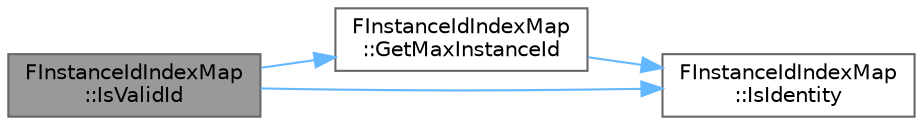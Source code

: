 digraph "FInstanceIdIndexMap::IsValidId"
{
 // INTERACTIVE_SVG=YES
 // LATEX_PDF_SIZE
  bgcolor="transparent";
  edge [fontname=Helvetica,fontsize=10,labelfontname=Helvetica,labelfontsize=10];
  node [fontname=Helvetica,fontsize=10,shape=box,height=0.2,width=0.4];
  rankdir="LR";
  Node1 [id="Node000001",label="FInstanceIdIndexMap\l::IsValidId",height=0.2,width=0.4,color="gray40", fillcolor="grey60", style="filled", fontcolor="black",tooltip="Returns true if InstanceId is in the mapped range AND ."];
  Node1 -> Node2 [id="edge1_Node000001_Node000002",color="steelblue1",style="solid",tooltip=" "];
  Node2 [id="Node000002",label="FInstanceIdIndexMap\l::GetMaxInstanceId",height=0.2,width=0.4,color="grey40", fillcolor="white", style="filled",URL="$da/d78/classFInstanceIdIndexMap.html#abf12e17b7e939fd7fd3205291e9d8fa9",tooltip="Returms the upper bound on the instance ID represented as an integer, may be larger than the number o..."];
  Node2 -> Node3 [id="edge2_Node000002_Node000003",color="steelblue1",style="solid",tooltip=" "];
  Node3 [id="Node000003",label="FInstanceIdIndexMap\l::IsIdentity",height=0.2,width=0.4,color="grey40", fillcolor="white", style="filled",URL="$da/d78/classFInstanceIdIndexMap.html#afa2076ef4a26eed7aba992faeec18b98",tooltip="Returns true if the mapping is an identity mapping."];
  Node1 -> Node3 [id="edge3_Node000001_Node000003",color="steelblue1",style="solid",tooltip=" "];
}
